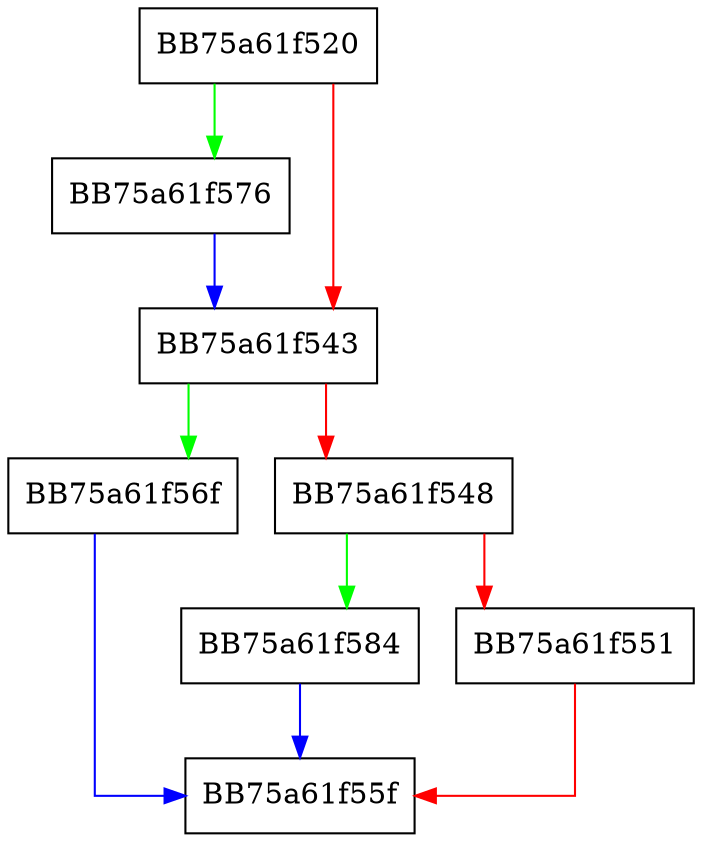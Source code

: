 digraph LogSkipNdatCallback {
  node [shape="box"];
  graph [splines=ortho];
  BB75a61f520 -> BB75a61f576 [color="green"];
  BB75a61f520 -> BB75a61f543 [color="red"];
  BB75a61f543 -> BB75a61f56f [color="green"];
  BB75a61f543 -> BB75a61f548 [color="red"];
  BB75a61f548 -> BB75a61f584 [color="green"];
  BB75a61f548 -> BB75a61f551 [color="red"];
  BB75a61f551 -> BB75a61f55f [color="red"];
  BB75a61f56f -> BB75a61f55f [color="blue"];
  BB75a61f576 -> BB75a61f543 [color="blue"];
  BB75a61f584 -> BB75a61f55f [color="blue"];
}